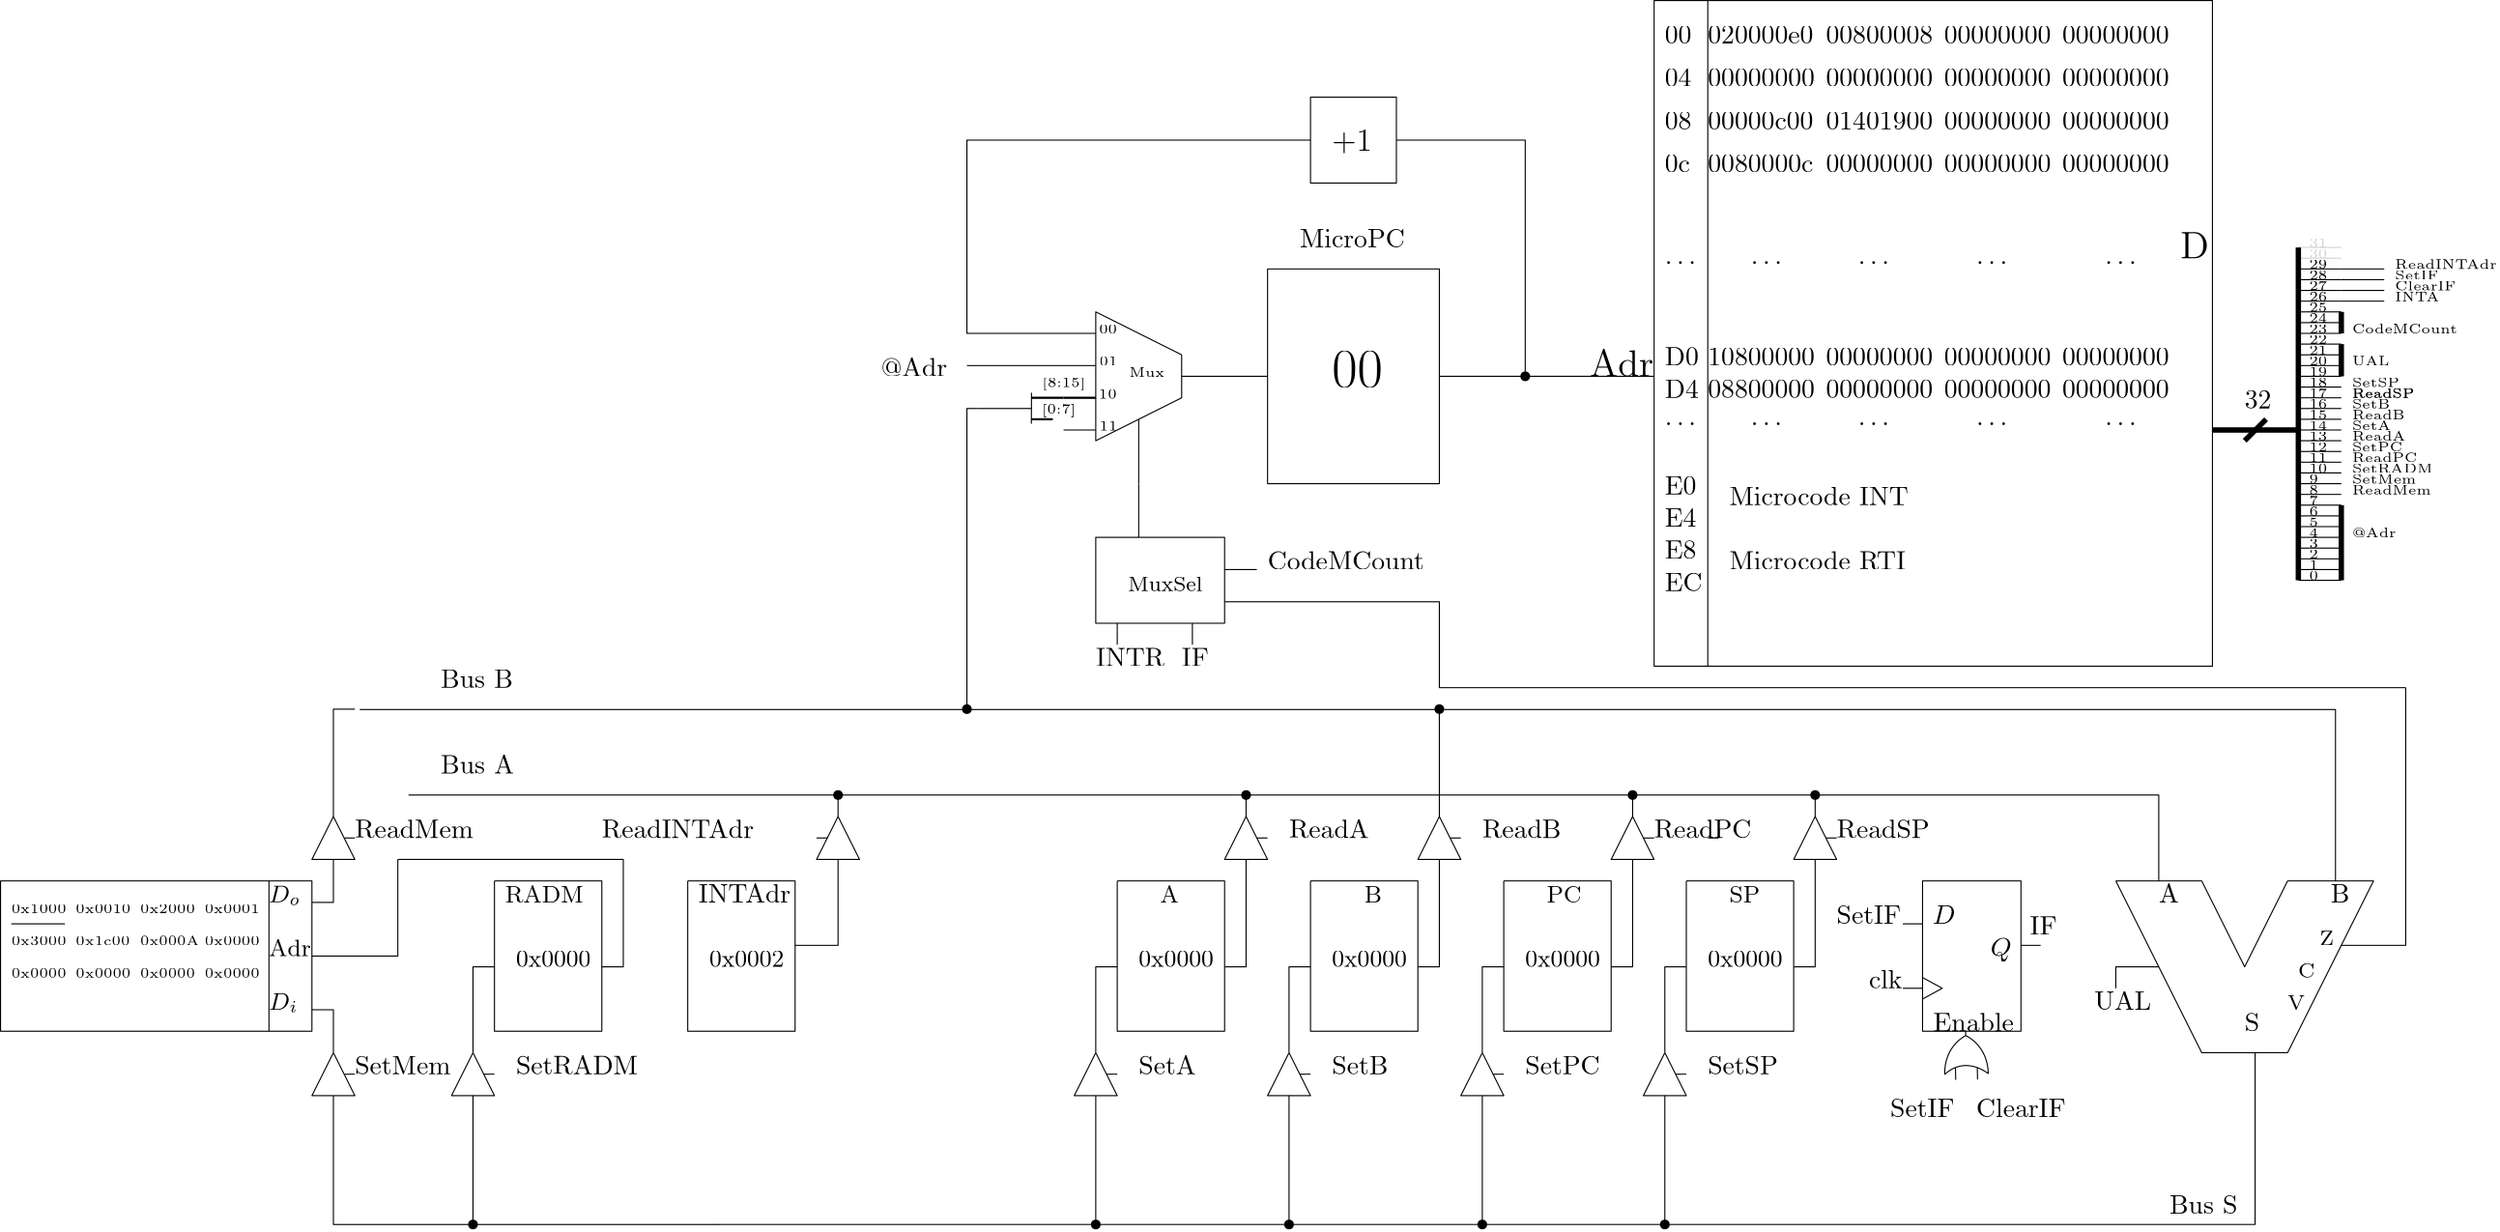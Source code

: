 <?xml version="1.0"?>
<!DOCTYPE ipe SYSTEM "ipe.dtd">
<ipe version="70107" creator="Ipe 7.1.10">
<info created="D:20150822125759" modified="D:20170803191822"/>
<ipestyle name="basic">
<symbol name="arrow/arc(spx)">
<path stroke="sym-stroke" fill="sym-stroke" pen="sym-pen">
0 0 m
-1 0.333 l
-1 -0.333 l
h
</path>
</symbol>
<symbol name="arrow/farc(spx)">
<path stroke="sym-stroke" fill="white" pen="sym-pen">
0 0 m
-1 0.333 l
-1 -0.333 l
h
</path>
</symbol>
<symbol name="arrow/ptarc(spx)">
<path stroke="sym-stroke" fill="sym-stroke" pen="sym-pen">
0 0 m
-1 0.333 l
-0.8 0 l
-1 -0.333 l
h
</path>
</symbol>
<symbol name="arrow/fptarc(spx)">
<path stroke="sym-stroke" fill="white" pen="sym-pen">
0 0 m
-1 0.333 l
-0.8 0 l
-1 -0.333 l
h
</path>
</symbol>
<symbol name="mark/circle(sx)" transformations="translations">
<path fill="sym-stroke">
0.6 0 0 0.6 0 0 e
0.4 0 0 0.4 0 0 e
</path>
</symbol>
<symbol name="mark/disk(sx)" transformations="translations">
<path fill="sym-stroke">
0.6 0 0 0.6 0 0 e
</path>
</symbol>
<symbol name="mark/fdisk(sfx)" transformations="translations">
<group>
<path fill="sym-fill">
0.5 0 0 0.5 0 0 e
</path>
<path fill="sym-stroke" fillrule="eofill">
0.6 0 0 0.6 0 0 e
0.4 0 0 0.4 0 0 e
</path>
</group>
</symbol>
<symbol name="mark/box(sx)" transformations="translations">
<path fill="sym-stroke" fillrule="eofill">
-0.6 -0.6 m
0.6 -0.6 l
0.6 0.6 l
-0.6 0.6 l
h
-0.4 -0.4 m
0.4 -0.4 l
0.4 0.4 l
-0.4 0.4 l
h
</path>
</symbol>
<symbol name="mark/square(sx)" transformations="translations">
<path fill="sym-stroke">
-0.6 -0.6 m
0.6 -0.6 l
0.6 0.6 l
-0.6 0.6 l
h
</path>
</symbol>
<symbol name="mark/fsquare(sfx)" transformations="translations">
<group>
<path fill="sym-fill">
-0.5 -0.5 m
0.5 -0.5 l
0.5 0.5 l
-0.5 0.5 l
h
</path>
<path fill="sym-stroke" fillrule="eofill">
-0.6 -0.6 m
0.6 -0.6 l
0.6 0.6 l
-0.6 0.6 l
h
-0.4 -0.4 m
0.4 -0.4 l
0.4 0.4 l
-0.4 0.4 l
h
</path>
</group>
</symbol>
<symbol name="mark/cross(sx)" transformations="translations">
<group>
<path fill="sym-stroke">
-0.43 -0.57 m
0.57 0.43 l
0.43 0.57 l
-0.57 -0.43 l
h
</path>
<path fill="sym-stroke">
-0.43 0.57 m
0.57 -0.43 l
0.43 -0.57 l
-0.57 0.43 l
h
</path>
</group>
</symbol>
<symbol name="arrow/fnormal(spx)">
<path stroke="sym-stroke" fill="white" pen="sym-pen">
0 0 m
-1 0.333 l
-1 -0.333 l
h
</path>
</symbol>
<symbol name="arrow/pointed(spx)">
<path stroke="sym-stroke" fill="sym-stroke" pen="sym-pen">
0 0 m
-1 0.333 l
-0.8 0 l
-1 -0.333 l
h
</path>
</symbol>
<symbol name="arrow/fpointed(spx)">
<path stroke="sym-stroke" fill="white" pen="sym-pen">
0 0 m
-1 0.333 l
-0.8 0 l
-1 -0.333 l
h
</path>
</symbol>
<symbol name="arrow/linear(spx)">
<path stroke="sym-stroke" pen="sym-pen">
-1 0.333 m
0 0 l
-1 -0.333 l
</path>
</symbol>
<symbol name="arrow/fdouble(spx)">
<path stroke="sym-stroke" fill="white" pen="sym-pen">
0 0 m
-1 0.333 l
-1 -0.333 l
h
-1 0 m
-2 0.333 l
-2 -0.333 l
h
</path>
</symbol>
<symbol name="arrow/double(spx)">
<path stroke="sym-stroke" fill="sym-stroke" pen="sym-pen">
0 0 m
-1 0.333 l
-1 -0.333 l
h
-1 0 m
-2 0.333 l
-2 -0.333 l
h
</path>
</symbol>
<pen name="heavier" value="0.8"/>
<pen name="fat" value="1.2"/>
<pen name="ultrafat" value="2"/>
<symbolsize name="large" value="5"/>
<symbolsize name="small" value="2"/>
<symbolsize name="tiny" value="1.1"/>
<arrowsize name="large" value="10"/>
<arrowsize name="small" value="5"/>
<arrowsize name="tiny" value="3"/>
<color name="red" value="1 0 0"/>
<color name="green" value="0 1 0"/>
<color name="blue" value="0 0 1"/>
<color name="yellow" value="1 1 0"/>
<color name="orange" value="1 0.647 0"/>
<color name="gold" value="1 0.843 0"/>
<color name="purple" value="0.627 0.125 0.941"/>
<color name="gray" value="0.745"/>
<color name="brown" value="0.647 0.165 0.165"/>
<color name="navy" value="0 0 0.502"/>
<color name="pink" value="1 0.753 0.796"/>
<color name="seagreen" value="0.18 0.545 0.341"/>
<color name="turquoise" value="0.251 0.878 0.816"/>
<color name="violet" value="0.933 0.51 0.933"/>
<color name="darkblue" value="0 0 0.545"/>
<color name="darkcyan" value="0 0.545 0.545"/>
<color name="darkgray" value="0.663"/>
<color name="darkgreen" value="0 0.392 0"/>
<color name="darkmagenta" value="0.545 0 0.545"/>
<color name="darkorange" value="1 0.549 0"/>
<color name="darkred" value="0.545 0 0"/>
<color name="lightblue" value="0.678 0.847 0.902"/>
<color name="lightcyan" value="0.878 1 1"/>
<color name="lightgray" value="0.827"/>
<color name="lightgreen" value="0.565 0.933 0.565"/>
<color name="lightyellow" value="1 1 0.878"/>
<dashstyle name="dashed" value="[4] 0"/>
<dashstyle name="dotted" value="[1 3] 0"/>
<dashstyle name="dash dotted" value="[4 2 1 2] 0"/>
<dashstyle name="dash dot dotted" value="[4 2 1 2 1 2] 0"/>
<textsize name="large" value="\large"/>
<textsize name="small" value="\small"/>
<textsize name="tiny" value="\tiny"/>
<textsize name="Large" value="\Large"/>
<textsize name="LARGE" value="\LARGE"/>
<textsize name="huge" value="\huge"/>
<textsize name="Huge" value="\Huge"/>
<textsize name="footnote" value="\footnotesize"/>
<textstyle name="center" begin="\begin{center}" end="\end{center}"/>
<textstyle name="itemize" begin="\begin{itemize}" end="\end{itemize}"/>
<textstyle name="item" begin="\begin{itemize}\item{}" end="\end{itemize}"/>
<gridsize name="4 pts" value="4"/>
<gridsize name="8 pts (~3 mm)" value="8"/>
<gridsize name="16 pts (~6 mm)" value="16"/>
<gridsize name="32 pts (~12 mm)" value="32"/>
<gridsize name="10 pts (~3.5 mm)" value="10"/>
<gridsize name="20 pts (~7 mm)" value="20"/>
<gridsize name="14 pts (~5 mm)" value="14"/>
<gridsize name="28 pts (~10 mm)" value="28"/>
<gridsize name="56 pts (~20 mm)" value="56"/>
<anglesize name="90 deg" value="90"/>
<anglesize name="60 deg" value="60"/>
<anglesize name="45 deg" value="45"/>
<anglesize name="30 deg" value="30"/>
<anglesize name="22.5 deg" value="22.5"/>
<tiling name="falling" angle="-60" step="4" width="1"/>
<tiling name="rising" angle="30" step="4" width="1"/>
</ipestyle>
<ipestyle name="bigpaper">
<layout paper="10000 6000" origin="0 0" frame="10000 6000"/>
<titlestyle pos="10 10" size="LARGE" color="title"  valign="baseline"/>
</ipestyle>
<page>
<layer name="alpha"/>
<view layers="alpha" active="alpha"/>
<path layer="alpha" matrix="1 0 0 1 476 -8" stroke="black">
416 704 m
448 704 l
464 672 l
480 704 l
512 704 l
480 640 l
448 640 l
416 704 l
</path>
<path matrix="1 0 0 1 328 -8" stroke="black">
336 704 m
376 704 l
376 648 l
336 648 l
336 704 l
</path>
<path matrix="1 0 0 1 256 -8" stroke="black">
336 704 m
376 704 l
376 648 l
336 648 l
336 704 l
</path>
<path matrix="1 0 0 1 184 -8" stroke="black">
336 704 m
376 704 l
376 648 l
336 648 l
336 704 l
</path>
<path matrix="1 0 0 1 -48 -8" stroke="black">
336 704 m
376 704 l
376 648 l
336 648 l
336 704 l
</path>
<path matrix="1 0 0 1 328 -8" stroke="black">
312 728 m
304 712 l
320 712 l
312 728 l
</path>
<path matrix="1 0 0 1 328 -8" stroke="black">
320 720 m
316.101 719.993 l
</path>
<path matrix="1 0 0 1 400 -8" stroke="black">
312 728 m
304 712 l
320 712 l
312 728 l
</path>
<path matrix="1 0 0 1 400 -8" stroke="black">
320 720 m
316.101 719.993 l
</path>
<path matrix="1 0 0 1 256 -8" stroke="black">
312 728 m
304 712 l
320 712 l
312 728 l
</path>
<path matrix="1 0 0 1 256 -8" stroke="black">
320 720 m
316.101 719.993 l
</path>
<path matrix="1 0 0 1 -32 -96" stroke="black">
312 728 m
304 712 l
320 712 l
312 728 l
</path>
<path matrix="1 0 0 1 -32 -96" stroke="black">
320 720 m
316.101 719.993 l
</path>
<path matrix="1 0 0 1 200 -96" stroke="black">
312 728 m
304 712 l
320 712 l
312 728 l
</path>
<path matrix="1 0 0 1 200 -96" stroke="black">
320 720 m
316.101 719.993 l
</path>
<path matrix="1 0 0 1 272 -96" stroke="black">
312 728 m
304 712 l
320 712 l
312 728 l
</path>
<path matrix="1 0 0 1 272 -96" stroke="black">
320 720 m
316.101 719.993 l
</path>
<path matrix="1 0 0 1 344 -96" stroke="black">
312 728 m
304 712 l
320 712 l
312 728 l
</path>
<path matrix="1 0 0 1 344 -96" stroke="black">
320 720 m
316.101 719.993 l
</path>
<path matrix="1 0 0 1 104 -8" stroke="black">
116 704 m
116 648 l
0 648 l
0 704 l
h
</path>
<path matrix="1 0 0 1 328 -8" stroke="black">
384 728 m
384 736 l
</path>
<path matrix="1 0 0 1 328 -8" stroke="black">
240 728 m
240 736 l
</path>
<path matrix="1 0 0 1 328 -8" stroke="black">
312 728 m
312 768 l
</path>
<path matrix="1 0 0 1 1.83435 -0.14205" stroke="black">
236 760 m
972 760 l
972 696 l
</path>
<path stroke="black">
908 696 m
908 728 l
256 728 l
</path>
<use matrix="1 0 0 1 328 -8" name="mark/disk(sx)" pos="240 736" size="normal" stroke="black"/>
<use matrix="1 0 0 1 328 -8" name="mark/disk(sx)" pos="384 736" size="normal" stroke="black"/>
<use matrix="1 0 0 1 328 -8" name="mark/disk(sx)" pos="312 768" size="normal" stroke="black"/>
<path matrix="1 0 0 1 207.88 -7.99638" stroke="black">
736 640 m
736 576 l
164 576 l
</path>
<path matrix="1 0 0 1 328 -8" stroke="black">
184 624 m
184 576 l
</path>
<path matrix="1 0 0 1 328 -8" stroke="black">
256 624 m
256 576 l
</path>
<path matrix="1 0 0 1 328 -8" stroke="black">
328 624 m
328 576 l
</path>
<path matrix="1 0 0 1 328 -8" stroke="black">
328 640 m
328 672 l
336 672 l
</path>
<path matrix="1 0 0 1 328 -8" stroke="black">
376 672 m
384 672 l
384 712 l
</path>
<path matrix="1 0 0 1 328 -8" stroke="black">
304 672 m
312 672 l
312 712 l
</path>
<path matrix="1 0 0 1 328 -8" stroke="black">
232 672 m
240 672 l
240 712 l
</path>
<path matrix="1 0 0 1 104 -8" stroke="black">
224 672 m
232 672 l
232 712 l
148 712 l
</path>
<path matrix="1 0 0 1 168 -8" stroke="black">
112 640 m
112 672 l
120 672 l
</path>
<path matrix="1 0 0 1 168 -8" stroke="black">
112 624 m
112 576 l
</path>
<path matrix="1 0 0 1 -84 -96" stroke="black">
312 728 m
304 712 l
320 712 l
312 728 l
</path>
<path matrix="1 0 0 1 -84 -96" stroke="black">
320 720 m
316.101 719.993 l
</path>
<path matrix="1 0 0 1 -84 -8" stroke="black">
312 728 m
304 712 l
320 712 l
312 728 l
</path>
<path matrix="1 0 0 1 -84 -8" stroke="black">
320 720 m
316.101 719.993 l
</path>
<path matrix="1 0 0 1 156 -8" stroke="black">
72 640 m
72 656 l
64 656 l
</path>
<path matrix="1 0 0 1 156 -8" stroke="black">
64 696 m
72 696 l
72 712 l
</path>
<path matrix="1 0 0 1 156 -8" stroke="black">
72 728 m
72 768 l
80 768 l
</path>
<use matrix="1 0 0 1 328 -8" name="mark/disk(sx)" pos="256 576" size="normal" stroke="black"/>
<use matrix="1 0 0 1 328 -8" name="mark/disk(sx)" pos="328 576" size="normal" stroke="black"/>
<use matrix="1 0 0 1 328 -8" name="mark/disk(sx)" pos="184 576" size="normal" stroke="black"/>
<use matrix="1 0 0 1 168 -8" name="mark/disk(sx)" pos="112 576" size="normal" stroke="black"/>
<path stroke="black">
372 568 m
228 568 l
228 616 l
</path>
<text matrix="1 0 0 1 156 -8" transformations="translations" pos="80 632" stroke="black" type="label" width="35.7" height="6.808" depth="0" valign="baseline">SetMem</text>
<text matrix="1 0 0 1 168 -8" transformations="translations" pos="128 632" stroke="black" type="label" width="45.385" height="6.808" depth="0" valign="baseline">SetRADM</text>
<text matrix="1 0 0 1 328 -8" transformations="translations" pos="200 632" stroke="black" type="label" width="21.309" height="6.808" depth="0" valign="baseline">SetA</text>
<text matrix="1 0 0 1 328 -8" transformations="translations" pos="272 632" stroke="black" type="label" width="20.894" height="6.808" depth="0" valign="baseline">SetB</text>
<text matrix="1 0 0 1 328 -8" transformations="translations" pos="344 632" stroke="black" type="label" width="27.812" height="6.808" depth="0" valign="baseline">SetPC</text>
<text matrix="1 0 0 1 328 -8" transformations="translations" pos="256 720" stroke="black" type="label" width="29.75" height="6.918" depth="0" valign="baseline">ReadA</text>
<text matrix="1 0 0 1 328 -8" transformations="translations" pos="328 720" stroke="black" type="label" width="29.334" height="6.918" depth="0" valign="baseline">ReadB</text>
<text matrix="1 0 0 1 328 -8" transformations="translations" pos="392 720" stroke="black" type="label" width="36.253" height="6.918" depth="0" valign="baseline">ReadPC</text>
<text matrix="1 0 0 1 476 -8" transformations="translations" pos="432 696" stroke="black" type="label" width="7.472" height="6.808" depth="0" valign="baseline">A</text>
<text matrix="1 0 0 1 476 -8" transformations="translations" pos="496 696" stroke="black" type="label" width="7.057" height="6.808" depth="0" valign="baseline">B</text>
<text matrix="1 0 0 1 476 -8" transformations="translations" pos="464 648" stroke="black" type="label" width="5.535" height="6.808" depth="0" valign="baseline">S</text>
<text matrix="1 0 0 1 356 -24" transformations="translations" pos="528 672" stroke="black" type="label" width="21.171" height="6.808" depth="0" valign="baseline">UAL</text>
<path matrix="1 0 0 1 476 -8" stroke="black">
432 672 m
416 672 l
416 664 l
</path>
<text matrix="1 0 0 1 140 -8" transformations="translations" pos="64 696" stroke="black" type="label" width="11.758" height="6.133" depth="0.99" valign="baseline" size="small">$D_o$</text>
<text matrix="1 0 0 1 140 -8" transformations="translations" pos="64 656" stroke="black" type="label" width="10.761" height="6.133" depth="0.99" valign="baseline" size="small">$D_i$</text>
<text matrix="1 0 0 1 140 -12" transformations="translations" pos="64 680" stroke="black" type="label" width="15.634" height="6.227" depth="0" valign="baseline" size="small">Adr</text>
<path matrix="1 0 0 1 140 -8" stroke="black">
112 712 m
112 676 l
80 676 l
</path>
<text matrix="1 0 0 1 156 -8" transformations="translations" pos="112 776" stroke="black" type="label" width="26.899" height="6.808" depth="0" valign="baseline">Bus B</text>
<text matrix="1 0 0 1 140 -8" transformations="translations" pos="128 744" stroke="black" type="label" width="27.314" height="6.808" depth="0" valign="baseline">Bus A</text>
<text matrix="1 0 0 1 440 -12" transformations="translations" pos="472 584" stroke="black" type="label" width="25.377" height="6.808" depth="0" valign="baseline">Bus S</text>
<text matrix="1 0 0 1 116 -8" transformations="translations" pos="176 696" stroke="black" type="label" width="29.178" height="6.127" depth="0" valign="baseline" size="small">RADM</text>
<text matrix="1 0 0 1 280 -8" transformations="translations" pos="256 696" stroke="black" type="label" width="6.91" height="6.127" depth="0" valign="baseline" size="small">A</text>
<text matrix="1 0 0 1 280 -8" transformations="translations" pos="332 696" stroke="black" type="label" width="6.527" height="6.127" depth="0" valign="baseline" size="small">B</text>
<text matrix="1 0 0 1 280 -8" transformations="translations" pos="400 696" stroke="black" type="label" width="12.926" height="6.127" depth="0" valign="baseline" size="small">PC</text>
<path matrix="1 0 0 1 280 -8" stroke="black">
232 640 m
232 672 l
240 672 l
</path>
<path matrix="1 0 0 1 280 -8" stroke="black">
304 640 m
304 672 l
312 672 l
</path>
<text matrix="1 0 0 1 116 -12" transformations="translations" pos="180 676" stroke="black" type="label" width="27.902" height="5.778" depth="0" valign="baseline" size="small">0x0000</text>
<text matrix="1 0 0 1 348 -12" transformations="translations" pos="180 676" stroke="black" type="label" width="27.902" height="5.778" depth="0" valign="baseline" size="small">0x0000</text>
<text matrix="1 0 0 1 420 -12" transformations="translations" pos="180 676" stroke="black" type="label" width="27.902" height="5.778" depth="0" valign="baseline" size="small">0x0000</text>
<text matrix="1 0 0 1 492 -12" transformations="translations" pos="180 676" stroke="black" type="label" width="27.902" height="5.778" depth="0" valign="baseline" size="small">0x0000</text>
<text matrix="1 0 0 1 156 80" transformations="translations" pos="80 632" stroke="black" type="label" width="44.14" height="6.918" depth="0" valign="baseline">ReadMem</text>
<text matrix="1 0 0 1 88 -12" transformations="translations" pos="20 696" stroke="black" type="label" width="20.514" height="3.21" depth="0" valign="baseline" size="tiny">0x1000</text>
<text matrix="1 0 0 1 160 -12" transformations="translations" pos="20 696" stroke="black" type="label" width="20.514" height="3.21" depth="0" valign="baseline" size="tiny">0x0001</text>
<text matrix="1 0 0 1 136 -24" transformations="translations" pos="20 696" stroke="black" type="label" width="22.008" height="3.386" depth="0" valign="baseline" size="tiny">0x000A</text>
<path matrix="1 0 0 1 108 -8" stroke="black">
96 704 m
96 648 l
</path>
<text matrix="1 0 0 1 160 -24" transformations="translations" pos="20 696" stroke="black" type="label" width="20.514" height="3.21" depth="0" valign="baseline" size="tiny">0x0000</text>
<text matrix="1 0 0 1 88 -36" transformations="translations" pos="20 696" stroke="black" type="label" width="20.514" height="3.21" depth="0" valign="baseline" size="tiny">0x0000</text>
<text matrix="1 0 0 1 112 -36" transformations="translations" pos="20 696" stroke="black" type="label" width="20.514" height="3.21" depth="0" valign="baseline" size="tiny">0x0000</text>
<text matrix="1 0 0 1 136 -36" transformations="translations" pos="20 696" stroke="black" type="label" width="20.514" height="3.21" depth="0" valign="baseline" size="tiny">0x0000</text>
<text matrix="1 0 0 1 160 -36" transformations="translations" pos="20 696" stroke="black" type="label" width="20.514" height="3.21" depth="0" valign="baseline" size="tiny">0x0000</text>
<path matrix="1 0 0 1 104 -8" stroke="black">
4 688 m
24 688 l
</path>
<path matrix="1 0 0 1 424 -8" stroke="black">
320 720 m
316.101 719.993 l
</path>
<text matrix="1 0 0 1 136 -12" transformations="translations" pos="20 696" stroke="black" type="label" width="20.514" height="3.21" depth="0" valign="baseline" size="tiny">0x2000</text>
<text matrix="1 0 0 1 112 -12" transformations="translations" pos="20 696" stroke="black" type="label" width="20.514" height="3.21" depth="0" valign="baseline" size="tiny">0x0010</text>
<text matrix="1 0 0 1 112 -24" transformations="translations" pos="20 696" stroke="black" type="label" width="20.168" height="3.21" depth="0" valign="baseline" size="tiny">0x1c00</text>
<text matrix="1 0 0 1 88 -24" transformations="translations" pos="20 696" stroke="black" type="label" width="20.514" height="3.21" depth="0" valign="baseline" size="tiny">0x3000</text>
<path matrix="1 0 0 1 384 284" stroke="black">
192 640 m
192 560 l
256 560 l
256 640 l
h
</path>
<text matrix="1 0 0 1 396 276" transformations="translations" pos="192 656" stroke="black" type="label" width="39.186" height="6.808" depth="0" valign="baseline">MicroPC</text>
<path matrix="1 0 0 1 384 284" stroke="black">
256 600 m
336 600 l
</path>
<path matrix="1 0 0 1 384 284" stroke="black">
288 600 m
288 688 l
240 688 l
</path>
<path matrix="1 0 0 1 400 284" stroke="black">
192 704 m
192 672 l
224 672 l
224 704 l
h
</path>
<text matrix="1 0 0 1 404 280" transformations="translations" pos="196 688" stroke="black" type="label" width="14.958" height="7.708" depth="0.91" valign="baseline" size="large">+1</text>
<path matrix="1 0 0 1 384 284" stroke="black">
208 688 m
80 688 l
80 616 l
128 616 l
</path>
<path matrix="1 0 0 1 384 284" stroke="black">
192 600 m
160 600 l
</path>
<path matrix="1 0 0 1 416 232" stroke="black" pen="heavier">
96 644 m
84 644 l
</path>
<path matrix="1 0 0 1 384 284" stroke="black">
160 608 m
160 592 l
128 576 l
128 624 l
160 608 l
</path>
<text matrix="1 0 0 1 388.455 287.818" transformations="translations" pos="136 596" stroke="black" type="label" width="13.221" height="3.386" depth="0" valign="baseline" size="tiny">Mux</text>
<path matrix="1 0 0 1 384 284" stroke="black">
144 584 m
144 560 l
</path>
<text matrix="1 0 0 1 444 264" transformations="translations" pos="132 548" stroke="black" type="label" width="58.392" height="6.918" depth="0" valign="baseline">CodeMCount</text>
<text matrix="1 0 0 1 392 284" transformations="translations" pos="208 596" stroke="black" type="label" width="18.952" height="13.319" depth="0" valign="baseline" size="huge">00</text>
<path matrix="1 0 0 1 208 -8" stroke="black">
512 1032 m
512 784 l
720 784 l
720 1032 l
h
</path>
<text matrix="1 0 0 1 432 356" transformations="translations" pos="352 652" stroke="black" type="label" width="39.851" height="6.42" depth="0" valign="baseline">00800008</text>
<text matrix="1 0 0 1 388 356" transformations="translations" pos="352 652" stroke="black" type="label" width="39.297" height="6.42" depth="0" valign="baseline">020000e0</text>
<text matrix="1 0 0 1 476 356" transformations="translations" pos="352 652" stroke="black" type="label" width="39.851" height="6.42" depth="0" valign="baseline">00000000</text>
<text matrix="1 0 0 1 520 356" transformations="translations" pos="352 652" stroke="black" type="label" width="39.851" height="6.42" depth="0" valign="baseline">00000000</text>
<path matrix="1 0 0 1 208 -8" stroke="black">
532 1032 m
532 784 l
</path>
<text matrix="1 0 0 1 376 276" transformations="translations" pos="320 608" stroke="black" type="label" width="23.797" height="9.963" depth="0" valign="baseline" size="Large">Adr</text>
<text matrix="1 0 0 1 384 352" transformations="translations" pos="532 576" stroke="black" type="label" width="10.728" height="9.803" depth="0" valign="baseline" size="Large">D</text>
<text matrix="1 0 0 1 516 412" transformations="translations" pos="208 596" stroke="black" type="label" width="9.963" height="6.42" depth="0" valign="baseline">00</text>
<text matrix="1 0 0 1 516 396" transformations="translations" pos="208 596" stroke="black" type="label" width="9.963" height="6.42" depth="0" valign="baseline">04</text>
<text matrix="1 0 0 1 516 380" transformations="translations" pos="208 596" stroke="black" type="label" width="9.963" height="6.42" depth="0" valign="baseline">08</text>
<text matrix="1 0 0 1 516 364" transformations="translations" pos="208 596" stroke="black" type="label" width="9.409" height="6.42" depth="0" valign="baseline">0c</text>
<text matrix="1 0 0 1 388 340" transformations="translations" pos="352 652" stroke="black" type="label" width="39.851" height="6.42" depth="0" valign="baseline">00000000</text>
<text matrix="1 0 0 1 432 340" transformations="translations" pos="352 652" stroke="black" type="label" width="39.851" height="6.42" depth="0" valign="baseline">00000000</text>
<text matrix="1 0 0 1 476 340" transformations="translations" pos="352 652" stroke="black" type="label" width="39.851" height="6.42" depth="0" valign="baseline">00000000</text>
<text matrix="1 0 0 1 520 340" transformations="translations" pos="352 652" stroke="black" type="label" width="39.851" height="6.42" depth="0" valign="baseline">00000000</text>
<text matrix="1 0 0 1 388 324" transformations="translations" pos="352 652" stroke="black" type="label" width="39.297" height="6.42" depth="0" valign="baseline">00000c00</text>
<text matrix="1 0 0 1 432 324" transformations="translations" pos="352 652" stroke="black" type="label" width="39.851" height="6.42" depth="0" valign="baseline">01401900</text>
<text matrix="1 0 0 1 476 324" transformations="translations" pos="352 652" stroke="black" type="label" width="39.851" height="6.42" depth="0" valign="baseline">00000000</text>
<text matrix="1 0 0 1 520 324" transformations="translations" pos="352 652" stroke="black" type="label" width="39.851" height="6.42" depth="0" valign="baseline">00000000</text>
<text matrix="1 0 0 1 388 308" transformations="translations" pos="352 652" stroke="black" type="label" width="39.297" height="6.42" depth="0" valign="baseline">0080000c</text>
<text matrix="1 0 0 1 432 308" transformations="translations" pos="352 652" stroke="black" type="label" width="39.851" height="6.42" depth="0" valign="baseline">00000000</text>
<text matrix="1 0 0 1 476 308" transformations="translations" pos="352 652" stroke="black" type="label" width="39.851" height="6.42" depth="0" valign="baseline">00000000</text>
<text matrix="1 0 0 1 520 308" transformations="translations" pos="352 652" stroke="black" type="label" width="39.851" height="6.42" depth="0" valign="baseline">00000000</text>
<use matrix="1 0 0 1 384 284" name="mark/disk(sx)" pos="288 600" size="normal" stroke="black"/>
<path matrix="1 0 0 1 448 216" stroke="lightgray">
512 716 m
528 716 l
</path>
<path matrix="1 0 0 1 448 212" stroke="lightgray">
512 716 m
528 716 l
</path>
<path matrix="1 0 0 1 448 208" stroke="0">
512 716 m
528 716 l
</path>
<path matrix="1 0 0 1 448 204" stroke="0">
512 716 m
528 716 l
</path>
<path matrix="1 0 0 1 448 200" stroke="0">
512 716 m
528 716 l
</path>
<path matrix="1 0 0 1 448 196" stroke="0">
512 716 m
528 716 l
</path>
<path matrix="1 0 0 1 448 192" stroke="black">
512 716 m
528 716 l
</path>
<path matrix="1 0 0 1 448 188" stroke="black">
512 716 m
528 716 l
</path>
<path matrix="1 0 0 1 448 184" stroke="black">
512 716 m
528 716 l
</path>
<path matrix="1 0 0 1 448 180" stroke="black">
512 716 m
528 716 l
</path>
<path matrix="1 0 0 1 448 176" stroke="black">
512 716 m
528 716 l
</path>
<path matrix="1 0 0 1 448 172" stroke="black">
512 716 m
528 716 l
</path>
<path matrix="1 0 0 1 448 168" stroke="black">
512 716 m
528 716 l
</path>
<path matrix="1 0 0 1 448 164" stroke="black">
512 716 m
528 716 l
</path>
<path matrix="1 0 0 1 448 160" stroke="black">
512 716 m
528 716 l
</path>
<path matrix="1 0 0 1 448 156" stroke="black">
512 716 m
528 716 l
</path>
<path matrix="1 0 0 1 448 152" stroke="black">
512 716 m
528 716 l
</path>
<path matrix="1 0 0 1 448 148" stroke="black">
512 716 m
528 716 l
</path>
<path matrix="1 0 0 1 448 144" stroke="black">
512 716 m
528 716 l
</path>
<path matrix="1 0 0 1 448 140" stroke="black">
512 716 m
528 716 l
</path>
<path matrix="1 0 0 1 448 136" stroke="black">
512 716 m
528 716 l
</path>
<path matrix="1 0 0 1 448 132" stroke="black">
512 716 m
528 716 l
</path>
<path matrix="1 0 0 1 448 128" stroke="black">
512 716 m
528 716 l
</path>
<path matrix="1 0 0 1 448 124" stroke="black">
512 716 m
528 716 l
</path>
<path matrix="1 0 0 1 448 120" stroke="black">
512 716 m
528 716 l
</path>
<path matrix="1 0 0 1 448 116" stroke="black">
512 716 m
528 716 l
</path>
<path matrix="1 0 0 1 448 112" stroke="black">
512 716 m
528 716 l
</path>
<path matrix="1 0 0 1 448 108" stroke="black">
512 716 m
528 716 l
</path>
<path matrix="1 0 0 1 448 104" stroke="black">
512 716 m
528 716 l
</path>
<path matrix="1 0 0 1 448 100" stroke="black">
512 716 m
528 716 l
</path>
<path matrix="1 0 0 1 448 96" stroke="black">
512 716 m
528 716 l
</path>
<path matrix="1 0 0 1 448 92" stroke="black">
512 716 m
528 716 l
</path>
<path matrix="1 0 0 1 448 232" stroke="black" pen="ultrafat">
480 632 m
512 632 l
</path>
<path matrix="1 0 0 1 448 232" stroke="black" pen="ultrafat">
512 700 m
512 576 l
</path>
<path matrix="1 0 0 1 448 232" stroke="black" pen="ultrafat">
500 636 m
492 628 l
</path>
<text matrix="1 0 0 1 448 232" transformations="translations" pos="492 640" stroke="black" type="label" width="9.963" height="6.42" depth="0" valign="baseline">$32$</text>
<text matrix="1 0 0 1 448 232" transformations="translations" pos="516 576" stroke="black" type="label" width="3.39" height="3.21" depth="0" valign="baseline" size="tiny">0</text>
<text matrix="1 0 0 1 448 236" transformations="translations" pos="516 576" stroke="black" type="label" width="3.39" height="3.21" depth="0" valign="baseline" size="tiny">1</text>
<text matrix="1 0 0 1 448 240" transformations="translations" pos="516 576" stroke="black" type="label" width="3.39" height="3.21" depth="0" valign="baseline" size="tiny">2</text>
<text matrix="1 0 0 1 448 244" transformations="translations" pos="516 576" stroke="black" type="label" width="3.39" height="3.21" depth="0" valign="baseline" size="tiny">3</text>
<text matrix="1 0 0 1 448 248" transformations="translations" pos="516 576" stroke="black" type="label" width="3.39" height="3.21" depth="0" valign="baseline" size="tiny">4</text>
<text matrix="1 0 0 1 448 252" transformations="translations" pos="516 576" stroke="black" type="label" width="3.39" height="3.21" depth="0" valign="baseline" size="tiny">5</text>
<text matrix="1 0 0 1 448 256" transformations="translations" pos="516 576" stroke="black" type="label" width="3.39" height="3.21" depth="0" valign="baseline" size="tiny">6</text>
<text matrix="1 0 0 1 448 260" transformations="translations" pos="516 576" stroke="black" type="label" width="3.39" height="3.21" depth="0" valign="baseline" size="tiny">7</text>
<text matrix="1 0 0 1 448 264" transformations="translations" pos="516 576" stroke="black" type="label" width="3.39" height="3.21" depth="0" valign="baseline" size="tiny">8</text>
<text matrix="1 0 0 1 448 268" transformations="translations" pos="516 576" stroke="black" type="label" width="3.39" height="3.21" depth="0" valign="baseline" size="tiny">9</text>
<text matrix="1 0 0 1 448 272" transformations="translations" pos="516 576" stroke="black" type="label" width="6.78" height="3.21" depth="0" valign="baseline" size="tiny">10</text>
<text matrix="1 0 0 1 448 276" transformations="translations" pos="516 576" stroke="black" type="label" width="6.78" height="3.21" depth="0" valign="baseline" size="tiny">11</text>
<text matrix="1 0 0 1 448 280" transformations="translations" pos="516 576" stroke="black" type="label" width="6.78" height="3.21" depth="0" valign="baseline" size="tiny">12</text>
<text matrix="1 0 0 1 448 284" transformations="translations" pos="516 576" stroke="black" type="label" width="6.78" height="3.21" depth="0" valign="baseline" size="tiny">13</text>
<text matrix="1 0 0 1 448 288" transformations="translations" pos="516 576" stroke="black" type="label" width="6.78" height="3.21" depth="0" valign="baseline" size="tiny">14</text>
<text matrix="1 0 0 1 448 292" transformations="translations" pos="516 576" stroke="black" type="label" width="6.78" height="3.21" depth="0" valign="baseline" size="tiny">15</text>
<text matrix="1 0 0 1 448 296" transformations="translations" pos="516 576" stroke="black" type="label" width="6.78" height="3.21" depth="0" valign="baseline" size="tiny">16</text>
<text matrix="1 0 0 1 448 300" transformations="translations" pos="516 576" stroke="black" type="label" width="6.78" height="3.21" depth="0" valign="baseline" size="tiny">17</text>
<text matrix="1 0 0 1 448 304" transformations="translations" pos="516 576" stroke="black" type="label" width="6.78" height="3.21" depth="0" valign="baseline" size="tiny">18</text>
<text matrix="1 0 0 1 448 308" transformations="translations" pos="516 576" stroke="black" type="label" width="6.78" height="3.21" depth="0" valign="baseline" size="tiny">19</text>
<text matrix="1 0 0 1 448 312" transformations="translations" pos="516 576" stroke="black" type="label" width="6.78" height="3.21" depth="0" valign="baseline" size="tiny">20</text>
<text matrix="1 0 0 1 448 316" transformations="translations" pos="516 576" stroke="black" type="label" width="6.78" height="3.21" depth="0" valign="baseline" size="tiny">21</text>
<text matrix="1 0 0 1 448 320" transformations="translations" pos="516 576" stroke="black" type="label" width="6.78" height="3.21" depth="0" valign="baseline" size="tiny">22</text>
<text matrix="1 0 0 1 448 324" transformations="translations" pos="516 576" stroke="black" type="label" width="6.78" height="3.21" depth="0" valign="baseline" size="tiny">23</text>
<text matrix="1 0 0 1 448 328" transformations="translations" pos="516 576" stroke="black" type="label" width="6.78" height="3.21" depth="0" valign="baseline" size="tiny">24</text>
<text matrix="1 0 0 1 448 332" transformations="translations" pos="516 576" stroke="black" type="label" width="6.78" height="3.21" depth="0" valign="baseline" size="tiny">25</text>
<text matrix="1 0 0 1 448 336" transformations="translations" pos="516 576" stroke="0" type="label" width="6.78" height="3.21" depth="0" valign="baseline" size="tiny">26</text>
<text matrix="1 0 0 1 448 340" transformations="translations" pos="516 576" stroke="0" type="label" width="6.78" height="3.21" depth="0" valign="baseline" size="tiny">27</text>
<text matrix="1 0 0 1 448 344" transformations="translations" pos="516 576" stroke="0" type="label" width="6.78" height="3.21" depth="0" valign="baseline" size="tiny">28</text>
<text matrix="1 0 0 1 448 348" transformations="translations" pos="516 576" stroke="0" type="label" width="6.78" height="3.21" depth="0" valign="baseline" size="tiny">29</text>
<text matrix="1 0 0 1 448 352" transformations="translations" pos="516 576" stroke="lightgray" type="label" width="6.78" height="3.21" depth="0" valign="baseline" size="tiny">30</text>
<text matrix="1 0 0 1 448 356" transformations="translations" pos="516 576" stroke="lightgray" type="label" width="6.78" height="3.21" depth="0" valign="baseline" size="tiny">31</text>
<text matrix="1 0 0 1 448 232" transformations="translations" pos="532 608" stroke="black" type="label" width="29.432" height="3.459" depth="0" valign="baseline" size="tiny">ReadMem</text>
<text matrix="1 0 0 1 448 232" transformations="translations" pos="532 612" stroke="black" type="label" width="23.911" height="3.386" depth="0" valign="baseline" size="tiny">SetMem</text>
<text matrix="1 0 0 1 448 236" transformations="translations" pos="532 612" stroke="black" type="label" width="30.117" height="3.386" depth="0" valign="baseline" size="tiny">SetRADM</text>
<text matrix="1 0 0 1 448 240" transformations="translations" pos="532 612" stroke="black" type="label" width="24.257" height="3.459" depth="0" valign="baseline" size="tiny">ReadPC</text>
<text matrix="1 0 0 1 448 244" transformations="translations" pos="532 612" stroke="black" type="label" width="18.736" height="3.386" depth="0" valign="baseline" size="tiny">SetPC</text>
<text matrix="1 0 0 1 448 248" transformations="translations" pos="532 612" stroke="black" type="label" width="19.884" height="3.459" depth="0" valign="baseline" size="tiny">ReadA</text>
<text matrix="1 0 0 1 448 252" transformations="translations" pos="532 612" stroke="black" type="label" width="14.363" height="3.386" depth="0" valign="baseline" size="tiny">SetA</text>
<text matrix="1 0 0 1 448 256" transformations="translations" pos="532 612" stroke="black" type="label" width="19.656" height="3.459" depth="0" valign="baseline" size="tiny">ReadB</text>
<text matrix="1 0 0 1 448 260" transformations="translations" pos="532 612" stroke="black" type="label" width="14.135" height="3.386" depth="0" valign="baseline" size="tiny">SetB</text>
<text matrix="1 0 0 1 448 276" transformations="translations" pos="532 612" stroke="black" type="label" width="13.906" height="3.386" depth="0" valign="baseline" size="tiny">UAL</text>
<text matrix="1 0 0 1 448 288" transformations="translations" pos="532 612" stroke="black" type="label" width="39.201" height="3.459" depth="0" valign="baseline" size="tiny">CodeMCount</text>
<path matrix="1 0 0 1 208 -8" stroke="black" pen="ultrafat">
768 916 m
768 908 l
</path>
<path matrix="1 0 0 1 448 228" stroke="black" pen="ultrafat">
528 668 m
528 656 l
</path>
<path matrix="1 0 0 1 448 232" stroke="black" pen="ultrafat">
528 604 m
528 576 l
</path>
<text matrix="1 0 0 1 448 216" transformations="translations" pos="532 608" stroke="black" type="label" width="16.439" height="3.459" depth="0" valign="baseline" size="tiny">@Adr</text>
<path matrix="1 0 0 1 384 304" stroke="black">
128 584 m
80 584 l
</path>
<text matrix="1 0 0 1 352 288" transformations="translations" pos="80 596" stroke="black" type="label" width="24.658" height="6.918" depth="0" valign="baseline">@Adr</text>
<path matrix="1 0 0 1 448 232" stroke="black">
64 632 m
52 632 l
</path>
<path matrix="1 0 0 1 416 232" stroke="black">
72.0587 645.875 m
72.011 634.32 l
</path>
<path matrix="1 0 0 1 416 232" stroke="black" pen="heavier">
72 636 m
80 636 l
</path>
<path matrix="1 0 0 1 416 232" stroke="black" pen="heavier">
84 644 m
72 644 l
</path>
<path matrix="1 0 0 1 416 232" stroke="black">
72 640 m
52 640 l
</path>
<text matrix="1 0 0 1 416 232" transformations="translations" pos="76 648" stroke="black" type="label" width="16.19" height="3.741" depth="1.24" valign="baseline" size="tiny">[8:15]</text>
<text matrix="1 0 0 1 415.839 222.075" transformations="translations" pos="76 648" stroke="black" type="label" width="12.799" height="3.741" depth="1.24" valign="baseline" size="tiny">[0:7]</text>
<text matrix="1 0 0 1 416 232" transformations="translations" pos="97.1755 667.946" stroke="black" type="label" width="6.78" height="3.21" depth="0" valign="baseline" size="tiny">00</text>
<text matrix="1 0 0 1 416.136 219.999" transformations="translations" pos="97.1755 667.946" stroke="black" type="label" width="6.78" height="3.21" depth="0" valign="baseline" size="tiny">01</text>
<text matrix="1 0 0 1 415.864 207.726" transformations="translations" pos="97.1755 667.946" stroke="black" type="label" width="6.78" height="3.21" depth="0" valign="baseline" size="tiny">10</text>
<text matrix="1 0 0 1 416.136 195.862" transformations="translations" pos="97.1755 667.946" stroke="black" type="label" width="6.78" height="3.21" depth="0" valign="baseline" size="tiny">11</text>
<path matrix="1 0 0 1 208 -8" stroke="black">
260 880 m
256 880 l
256 768 l
</path>
<use matrix="1 0 0 1 208 -8" name="mark/disk(sx)" pos="256 768" size="normal" stroke="black"/>
<text matrix="1 0 0 1 284 -8" transformations="translations" pos="684 680" stroke="black" type="label" width="5.175" height="5.446" depth="0" valign="baseline" size="footnote">Z</text>
<text matrix="1 0 0 1 280 -8" transformations="translations" pos="680 668" stroke="black" type="label" width="6.116" height="5.446" depth="0" valign="baseline" size="footnote">C</text>
<text matrix="1 0 0 1 280 -12" transformations="translations" pos="676 660" stroke="black" type="label" width="6.343" height="5.446" depth="0" valign="baseline" size="footnote">V</text>
<path matrix="1 0 0 1 280 -8" stroke="black">
696 680 m
720 680 l
720 776 l
</path>
<text matrix="1 0 0 1 384 408" transformations="translations" pos="340 516" stroke="black" type="label" width="11.623" height="4.428" depth="0" valign="baseline">$\cdots$</text>
<text matrix="1 0 0 1 416 408" transformations="translations" pos="340 516" stroke="black" type="label" width="11.623" height="4.428" depth="0" valign="baseline">$\cdots$</text>
<text matrix="1 0 0 1 456 408" transformations="translations" pos="340 516" stroke="black" type="label" width="11.623" height="4.428" depth="0" valign="baseline">$\cdots$</text>
<text matrix="1 0 0 1 500 408" transformations="translations" pos="340 516" stroke="black" type="label" width="11.623" height="4.428" depth="0" valign="baseline">$\cdots$</text>
<text matrix="1 0 0 1 548 408" transformations="translations" pos="340 516" stroke="black" type="label" width="11.623" height="4.428" depth="0" valign="baseline">$\cdots$</text>
<text matrix="1 0 0 1 516 292" transformations="translations" pos="208 596" stroke="black" type="label" width="12.592" height="6.808" depth="0" valign="baseline">D0</text>
<text matrix="1 0 0 1 476 236" transformations="translations" pos="352 652" stroke="black" type="label" width="39.851" height="6.42" depth="0" valign="baseline">00000000</text>
<text matrix="1 0 0 1 520 236" transformations="translations" pos="352 652" stroke="black" type="label" width="39.851" height="6.42" depth="0" valign="baseline">00000000</text>
<text matrix="1 0 0 1 516 244" transformations="translations" pos="208 596" stroke="black" type="label" width="11.761" height="6.808" depth="0" valign="baseline">E0</text>
<text matrix="1 0 0 1 516 232" transformations="translations" pos="208 596" stroke="black" type="label" width="11.761" height="6.808" depth="0" valign="baseline">E4</text>
<path matrix="1 0 0 1 208 -8" stroke="black">
792 776 m
432 776 l
432 808 l
352 808 l
</path>
<path matrix="1 0 0 1 176 4" stroke="black">
396 808 m
384 808 l
</path>
<path matrix="1 0 0 1 208 -8" stroke="black">
304 832 m
304 800 l
352 800 l
352 832 l
h
</path>
<path matrix="1 0 0 1 208 -8" stroke="black">
320 852 m
320 832 l
</path>
<text matrix="1 0 0 1 208 -12" transformations="translations" pos="316 816" stroke="black" type="label" width="27.749" height="5.535" depth="0" valign="baseline" size="footnote">MuxSel</text>
<path matrix="1 0 0 1 396 -8" stroke="black">
336 704 m
376 704 l
376 648 l
336 648 l
336 704 l
</path>
<path matrix="1 0 0 1 468 -8" stroke="black">
312 728 m
304 712 l
320 712 l
312 728 l
</path>
<path matrix="1 0 0 1 468 -8" stroke="black">
320 720 m
316.101 719.993 l
</path>
<path matrix="1 0 0 1 412 -96" stroke="black">
312 728 m
304 712 l
320 712 l
312 728 l
</path>
<path matrix="1 0 0 1 412 -96" stroke="black">
320 720 m
316.101 719.993 l
</path>
<path matrix="1 0 0 1 396 -8" stroke="black">
384 728 m
384 736 l
</path>
<use matrix="1 0 0 1 396 -8" name="mark/disk(sx)" pos="384 736" size="normal" stroke="black"/>
<path matrix="1 0 0 1 396 -8" stroke="black">
328 624 m
328 576 l
</path>
<path matrix="1 0 0 1 396 -8" stroke="black">
328 640 m
328 672 l
336 672 l
</path>
<path matrix="1 0 0 1 396 -8" stroke="black">
376 672 m
384 672 l
384 712 l
</path>
<use matrix="1 0 0 1 396 -8" name="mark/disk(sx)" pos="328 576" size="normal" stroke="black"/>
<text matrix="1 0 0 1 396 -8" transformations="translations" pos="344 632" stroke="black" type="label" width="26.152" height="6.808" depth="0" valign="baseline">SetSP</text>
<text matrix="1 0 0 1 396 -8" transformations="translations" pos="392 720" stroke="black" type="label" width="34.593" height="6.918" depth="0" valign="baseline">ReadSP</text>
<text matrix="1 0 0 1 348 -8" transformations="translations" pos="400 696" stroke="black" type="label" width="11.391" height="6.127" depth="0" valign="baseline" size="small">SP</text>
<text matrix="1 0 0 1 560 -12" transformations="translations" pos="180 676" stroke="black" type="label" width="27.902" height="5.778" depth="0" valign="baseline" size="small">0x0000</text>
<text matrix="1 0 0 1 448 264" transformations="translations" pos="532 612" stroke="black" type="label" width="23.219" height="3.459" depth="0" valign="baseline" size="tiny">ReadSP</text>
<text matrix="1 0 0 1 448 268" transformations="translations" pos="532 612" stroke="black" type="label" width="17.698" height="3.386" depth="0" valign="baseline" size="tiny">SetSP</text>
<text matrix="1 0 0 1 448 264" transformations="translations" pos="532 612" stroke="black" type="label" width="23.219" height="3.459" depth="0" valign="baseline" size="tiny">ReadSP</text>
<text matrix="1 0 0 1 388 236" transformations="translations" pos="352 652" stroke="black" type="label" width="39.851" height="6.42" depth="0" valign="baseline">10800000</text>
<text matrix="1 0 0 1 432 236" transformations="translations" pos="352 652" stroke="black" type="label" width="39.851" height="6.42" depth="0" valign="baseline">00000000</text>
<text matrix="1 0 0 1 516 220" transformations="translations" pos="208 596" stroke="black" type="label" width="11.761" height="6.808" depth="0" valign="baseline">E8</text>
<text matrix="1 0 0 1 516 208" transformations="translations" pos="208 596" stroke="black" type="label" width="13.975" height="6.808" depth="0" valign="baseline">EC</text>
<text matrix="1 0 0 1 384 348" transformations="translations" pos="340 516" stroke="black" type="label" width="11.623" height="4.428" depth="0" valign="baseline">$\cdots$</text>
<text matrix="1 0 0 1 416 348" transformations="translations" pos="340 516" stroke="black" type="label" width="11.623" height="4.428" depth="0" valign="baseline">$\cdots$</text>
<text matrix="1 0 0 1 456 348" transformations="translations" pos="340 516" stroke="black" type="label" width="11.623" height="4.428" depth="0" valign="baseline">$\cdots$</text>
<text matrix="1 0 0 1 500 348" transformations="translations" pos="340 516" stroke="black" type="label" width="11.623" height="4.428" depth="0" valign="baseline">$\cdots$</text>
<text matrix="1 0 0 1 548 348" transformations="translations" pos="340 516" stroke="black" type="label" width="11.623" height="4.428" depth="0" valign="baseline">$\cdots$</text>
<path matrix="1 0 0 1 208 -8" stroke="black">
768 920 m
784 920 l
</path>
<path matrix="1 0 0 1 208 -8" stroke="black">
768 924 m
784 924 l
</path>
<path matrix="1 0 0 1 208 -8" stroke="black">
768 928 m
784 928 l
</path>
<path matrix="1 0 0 1 208 -8" stroke="black">
768 932 m
784 932 l
</path>
<text matrix="1 0 0 1 464 300" transformations="translations" pos="532 612" stroke="black" type="label" width="16.487" height="3.386" depth="0" valign="baseline" size="tiny">INTA</text>
<text matrix="1 0 0 1 464 304" transformations="translations" pos="532 612" stroke="black" type="label" width="22.686" height="3.459" depth="0" valign="baseline" size="tiny">ClearIF</text>
<text matrix="1 0 0 1 464 308" transformations="translations" pos="532 612" stroke="black" type="label" width="16.252" height="3.386" depth="0" valign="baseline" size="tiny">SetIF</text>
<text matrix="1 0 0 1 464 312" transformations="translations" pos="532 612" stroke="black" type="label" width="37.921" height="3.459" depth="0" valign="baseline" size="tiny">ReadINTAdr</text>
<path matrix="1 0 0 1 104 -8" stroke="black">
312 728 m
304 712 l
320 712 l
312 728 l
</path>
<text matrix="1 0 0 1 72 -8" transformations="translations" pos="256 720" stroke="black" type="label" width="56.621" height="6.918" depth="0" valign="baseline">ReadINTAdr</text>
<path matrix="1 0 0 1 148 -8" stroke="black">
268 728 m
268 736 l
</path>
<use matrix="1 0 0 1 148 -8" name="mark/disk(sx)" pos="268 736" size="normal" stroke="black"/>
<path matrix="1 0 0 1 24 -8" stroke="black">
336 704 m
376 704 l
376 648 l
336 648 l
336 704 l
</path>
<text matrix="1 0 0 1 188 -12" transformations="translations" pos="180 676" stroke="black" type="label" width="27.902" height="5.778" depth="0" valign="baseline" size="small">0x0002</text>
<path matrix="1 0 0 1 120 -8" stroke="black">
292 720 m
288 720 l
</path>
<path matrix="1 0 0 1 120 -8" stroke="black">
296 712 m
296 680 l
280 680 l
</path>
<text matrix="1 0 0 1 108 -32" transformations="translations" pos="256 720" stroke="black" type="label" width="34.343" height="6.918" depth="0" valign="baseline">INTAdr</text>
<path matrix="0.458333 0 0 0.5 732 312" stroke="black">
192 768 m
192 656 l
272 656 l
272 768 l
h
</path>
<text matrix="0.458333 0 0 0.5 735.333 324" transformations="translations" pos="240 688" stroke="black" type="label" width="7.876" height="6.815" depth="1.93" valign="baseline">$Q$</text>
<text matrix="0.458333 0 0 0.5 735.667 312" transformations="translations" pos="192 736" stroke="black" type="label" width="8.525" height="6.808" depth="0" valign="baseline">$D$</text>
<path matrix="0.458333 0 0 0.5 732 312" stroke="black">
192 736 m
176 736 l
</path>
<path matrix="0.458333 0 0 0.5 732 312" stroke="black">
192 688 m
176 688 l
</path>
<path matrix="0.458333 0 0 0.5 732 328" stroke="black">
272 688 m
288 688 l
</path>
<path matrix="0.458333 0 0 0.5 732 312" stroke="black">
192 696 m
208 688 l
192 680 l
</path>
<text matrix="1 0 0 1 200 -12" transformations="translations" pos="624 652" stroke="black" type="label" width="30.026" height="6.918" depth="0" valign="baseline">Enable</text>
<text matrix="1 0 0 1 204 -8" transformations="translations" pos="596 664" stroke="black" type="label" width="12.453" height="6.918" depth="0" valign="baseline">clk</text>
<text matrix="1 0 0 1 396 -40" transformations="translations" pos="392 720" stroke="black" type="label" width="23.938" height="6.808" depth="0" valign="baseline">SetIF</text>
<text matrix="1 0 0 1 208 -8" transformations="translations" pos="652 684" stroke="black" type="label" width="10.101" height="6.808" depth="0" valign="baseline">IF</text>
<path matrix="-0.00912958 0.447611 -0.507657 -0.00804973 1163.65 512.87" stroke="black">
259.876 655.995 m
283.876 655.995
291.876 639.995
291.876 639.995 c
259.876 623.995 m
283.876 623.995
291.876 639.995
291.876 639.995 c
259.876 655.995 m
275.876 639.995
259.876 623.995
259.876 623.995 c
265.463 647.995 m
259.876 647.995 l
259.876 647.995 l
265.227 631.991 m
259.876 631.995 l
259.876 631.995 l
292 640 m
296 640 l
296 640 l
259.876 655.995 m
283.876 655.995
291.876 639.995
291.876 639.995 c
259.876 623.995 m
283.876 623.995
291.876 639.995
291.876 639.995 c
259.876 655.995 m
275.876 639.995
259.876 623.995
259.876 623.995 c
265.463 647.995 m
255.561 648 l
259.876 647.995 l
265.227 631.991 m
255.561 632 l
259.876 631.995 l
292 640 m
296 640 l
296 640 l
</path>
<text matrix="1 0 0 1 416 -112" transformations="translations" pos="392 720" stroke="black" type="label" width="23.938" height="6.808" depth="0" valign="baseline">SetIF</text>
<text matrix="1 0 0 1 448 -112" transformations="translations" pos="392 720" stroke="black" type="label" width="33.375" height="6.918" depth="0" valign="baseline">ClearIF</text>
<path matrix="1 0 0 1 208 -8" stroke="black">
312 800 m
312 792 l
</path>
<path matrix="1 0 0 1 208 -8" stroke="black">
340 800 m
340 792 l
</path>
<text matrix="1 0 0 1 208 -8" transformations="translations" pos="304 784" stroke="black" type="label" width="25.598" height="6.808" depth="0" valign="baseline">INTR</text>
<text matrix="1 0 0 1 208 -12" transformations="translations" pos="336 788" stroke="black" type="label" width="10.101" height="6.808" depth="0" valign="baseline">IF</text>
<text matrix="1 0 0 1 516 280" transformations="translations" pos="208 596" stroke="black" type="label" width="12.592" height="6.808" depth="0" valign="baseline">D4</text>
<text matrix="1 0 0 1 476 224" transformations="translations" pos="352 652" stroke="black" type="label" width="39.851" height="6.42" depth="0" valign="baseline">00000000</text>
<text matrix="1 0 0 1 520 224" transformations="translations" pos="352 652" stroke="black" type="label" width="39.851" height="6.42" depth="0" valign="baseline">00000000</text>
<text matrix="1 0 0 1 388 224" transformations="translations" pos="352 652" stroke="black" type="label" width="39.851" height="6.42" depth="0" valign="baseline">08800000</text>
<text matrix="1 0 0 1 432 224" transformations="translations" pos="352 652" stroke="black" type="label" width="39.851" height="6.42" depth="0" valign="baseline">00000000</text>
<text matrix="1 0 0 1 208 -8" transformations="translations" pos="540 844" stroke="black" type="label" width="66.722" height="6.918" depth="0" valign="baseline">Microcode INT</text>
<text matrix="1 0 0 1 200 -12" transformations="translations" pos="548 824" stroke="black" type="label" width="65.754" height="6.918" depth="0" valign="baseline">Microcode RTI</text>
</page>
</ipe>
